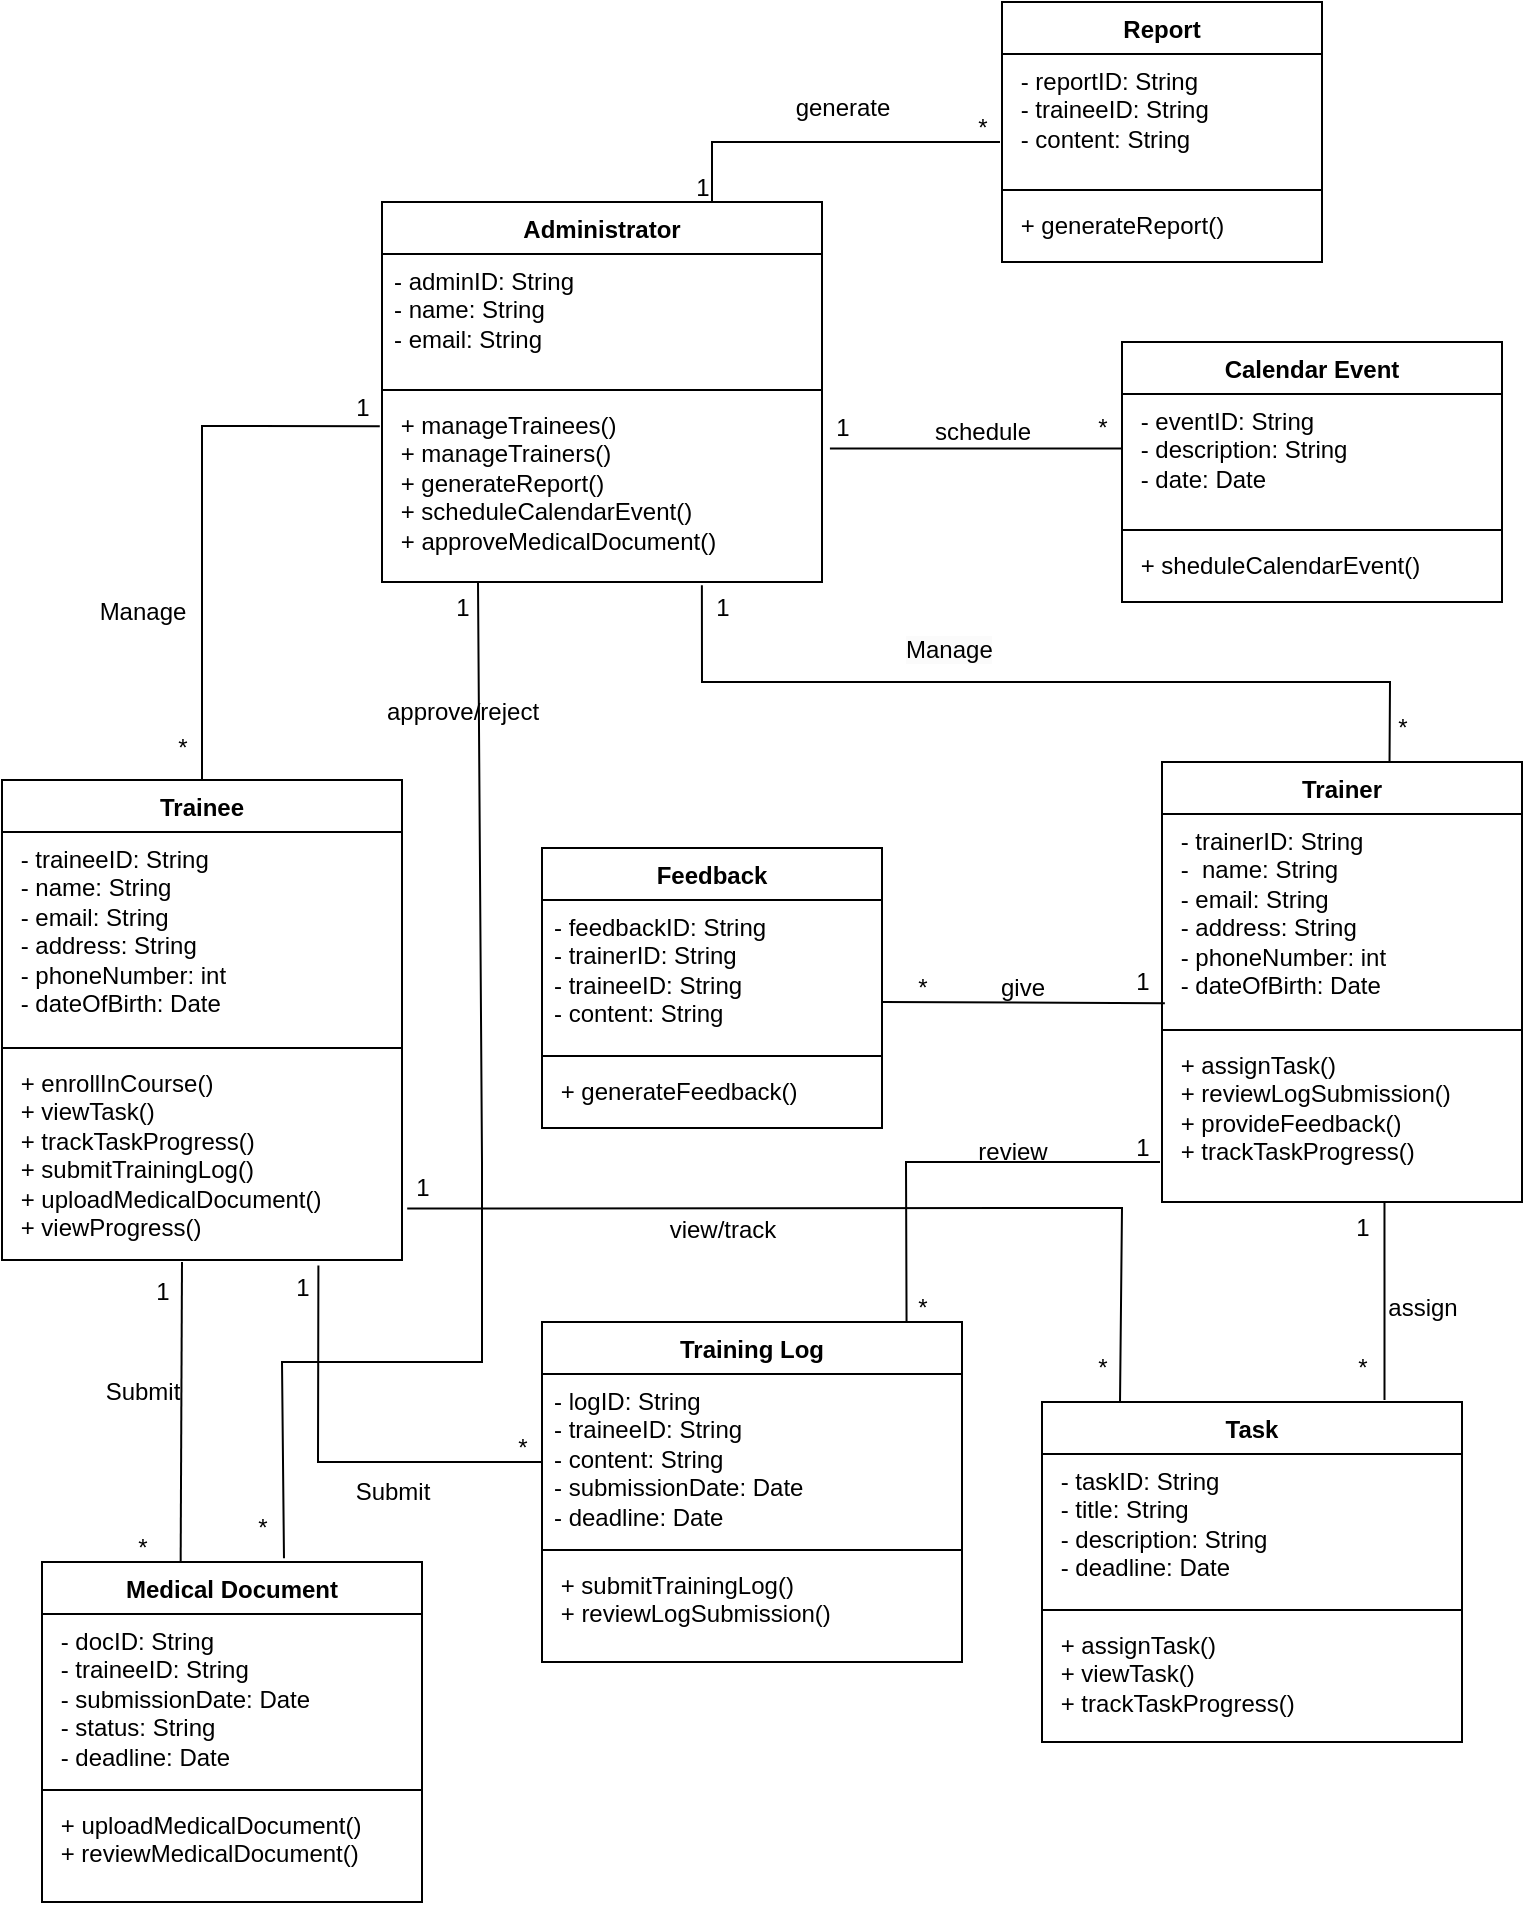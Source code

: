 <mxfile version="25.0.3">
  <diagram name="Page-1" id="b33g9e4ct7m0VpuvF4Kx">
    <mxGraphModel dx="1200" dy="508" grid="1" gridSize="10" guides="1" tooltips="1" connect="1" arrows="1" fold="1" page="1" pageScale="1" pageWidth="850" pageHeight="1100" math="0" shadow="0">
      <root>
        <mxCell id="0" />
        <mxCell id="1" parent="0" />
        <mxCell id="8Y4MFwl64yA6Q5XW1h5S-5" value="Trainer" style="swimlane;fontStyle=1;align=center;verticalAlign=top;childLayout=stackLayout;horizontal=1;startSize=26;horizontalStack=0;resizeParent=1;resizeParentMax=0;resizeLast=0;collapsible=1;marginBottom=0;whiteSpace=wrap;html=1;" vertex="1" parent="1">
          <mxGeometry x="610" y="430" width="180" height="220" as="geometry" />
        </mxCell>
        <mxCell id="8Y4MFwl64yA6Q5XW1h5S-6" value="&lt;div&gt;&amp;nbsp;- trainerID: String&lt;/div&gt;&lt;div&gt;&amp;nbsp;-&lt;span style=&quot;background-color: initial;&quot;&gt;&amp;nbsp; name: String&lt;/span&gt;&lt;/div&gt;&lt;div&gt;&amp;nbsp;- email: String&lt;/div&gt;&lt;div&gt;&amp;nbsp;- address: String&lt;/div&gt;&lt;div&gt;&amp;nbsp;- phoneNumber: int&lt;/div&gt;&lt;div&gt;&amp;nbsp;- dateOfBirth: Date&lt;/div&gt;" style="text;strokeColor=none;fillColor=none;align=left;verticalAlign=top;spacingLeft=4;spacingRight=4;overflow=hidden;rotatable=0;points=[[0,0.5],[1,0.5]];portConstraint=eastwest;whiteSpace=wrap;html=1;" vertex="1" parent="8Y4MFwl64yA6Q5XW1h5S-5">
          <mxGeometry y="26" width="180" height="104" as="geometry" />
        </mxCell>
        <mxCell id="8Y4MFwl64yA6Q5XW1h5S-7" value="" style="line;strokeWidth=1;fillColor=none;align=left;verticalAlign=middle;spacingTop=-1;spacingLeft=3;spacingRight=3;rotatable=0;labelPosition=right;points=[];portConstraint=eastwest;strokeColor=inherit;" vertex="1" parent="8Y4MFwl64yA6Q5XW1h5S-5">
          <mxGeometry y="130" width="180" height="8" as="geometry" />
        </mxCell>
        <mxCell id="8Y4MFwl64yA6Q5XW1h5S-8" value="&lt;div&gt;&amp;nbsp;+ assignTask()&lt;/div&gt;&lt;div&gt;&amp;nbsp;+ reviewLogSubmission()&lt;/div&gt;&lt;div&gt;&amp;nbsp;+ provideFeedback()&lt;/div&gt;&lt;div&gt;&amp;nbsp;+ trackTaskProgress()&lt;/div&gt;" style="text;strokeColor=none;fillColor=none;align=left;verticalAlign=top;spacingLeft=4;spacingRight=4;overflow=hidden;rotatable=0;points=[[0,0.5],[1,0.5]];portConstraint=eastwest;whiteSpace=wrap;html=1;" vertex="1" parent="8Y4MFwl64yA6Q5XW1h5S-5">
          <mxGeometry y="138" width="180" height="82" as="geometry" />
        </mxCell>
        <mxCell id="8Y4MFwl64yA6Q5XW1h5S-17" value="Trainee" style="swimlane;fontStyle=1;align=center;verticalAlign=top;childLayout=stackLayout;horizontal=1;startSize=26;horizontalStack=0;resizeParent=1;resizeParentMax=0;resizeLast=0;collapsible=1;marginBottom=0;whiteSpace=wrap;html=1;" vertex="1" parent="1">
          <mxGeometry x="30" y="439" width="200" height="240" as="geometry" />
        </mxCell>
        <mxCell id="8Y4MFwl64yA6Q5XW1h5S-18" value="&lt;div&gt;&amp;nbsp;- traineeID: String&lt;/div&gt;&lt;div&gt;&amp;nbsp;- name: String&lt;/div&gt;&lt;div&gt;&amp;nbsp;- email: String&lt;/div&gt;&lt;div&gt;&amp;nbsp;- address: String&lt;/div&gt;&lt;div&gt;&amp;nbsp;- phoneNumber: int&lt;/div&gt;&lt;div&gt;&amp;nbsp;- dateOfBirth: Date&lt;/div&gt;" style="text;strokeColor=none;fillColor=none;align=left;verticalAlign=top;spacingLeft=4;spacingRight=4;overflow=hidden;rotatable=0;points=[[0,0.5],[1,0.5]];portConstraint=eastwest;whiteSpace=wrap;html=1;" vertex="1" parent="8Y4MFwl64yA6Q5XW1h5S-17">
          <mxGeometry y="26" width="200" height="104" as="geometry" />
        </mxCell>
        <mxCell id="8Y4MFwl64yA6Q5XW1h5S-19" value="" style="line;strokeWidth=1;fillColor=none;align=left;verticalAlign=middle;spacingTop=-1;spacingLeft=3;spacingRight=3;rotatable=0;labelPosition=right;points=[];portConstraint=eastwest;strokeColor=inherit;" vertex="1" parent="8Y4MFwl64yA6Q5XW1h5S-17">
          <mxGeometry y="130" width="200" height="8" as="geometry" />
        </mxCell>
        <mxCell id="8Y4MFwl64yA6Q5XW1h5S-20" value="&lt;div&gt;&amp;nbsp;+ enrollInCourse()&lt;/div&gt;&lt;div&gt;&amp;nbsp;+ viewTask()&lt;/div&gt;&lt;div&gt;&amp;nbsp;&lt;span style=&quot;background-color: initial;&quot;&gt;+ trackTaskProgress()&lt;/span&gt;&lt;/div&gt;&lt;div&gt;&amp;nbsp;+ submitTrainingLog()&lt;/div&gt;&lt;div&gt;&amp;nbsp;+ uploadMedicalDocument()&lt;/div&gt;&lt;div&gt;&amp;nbsp;+ viewProgress()&lt;/div&gt;" style="text;strokeColor=none;fillColor=none;align=left;verticalAlign=top;spacingLeft=4;spacingRight=4;overflow=hidden;rotatable=0;points=[[0,0.5],[1,0.5]];portConstraint=eastwest;whiteSpace=wrap;html=1;" vertex="1" parent="8Y4MFwl64yA6Q5XW1h5S-17">
          <mxGeometry y="138" width="200" height="102" as="geometry" />
        </mxCell>
        <mxCell id="8Y4MFwl64yA6Q5XW1h5S-21" value="Administrator" style="swimlane;fontStyle=1;align=center;verticalAlign=top;childLayout=stackLayout;horizontal=1;startSize=26;horizontalStack=0;resizeParent=1;resizeParentMax=0;resizeLast=0;collapsible=1;marginBottom=0;whiteSpace=wrap;html=1;" vertex="1" parent="1">
          <mxGeometry x="220" y="150" width="220" height="190" as="geometry" />
        </mxCell>
        <mxCell id="8Y4MFwl64yA6Q5XW1h5S-22" value="&lt;div&gt;- adminID: String&lt;/div&gt;&lt;div&gt;- name: String&lt;/div&gt;&lt;div&gt;- email: String&lt;/div&gt;&lt;div&gt;&amp;nbsp; &amp;nbsp;&amp;nbsp;&lt;/div&gt;" style="text;strokeColor=none;fillColor=none;align=left;verticalAlign=top;spacingLeft=4;spacingRight=4;overflow=hidden;rotatable=0;points=[[0,0.5],[1,0.5]];portConstraint=eastwest;whiteSpace=wrap;html=1;" vertex="1" parent="8Y4MFwl64yA6Q5XW1h5S-21">
          <mxGeometry y="26" width="220" height="64" as="geometry" />
        </mxCell>
        <mxCell id="8Y4MFwl64yA6Q5XW1h5S-23" value="" style="line;strokeWidth=1;fillColor=none;align=left;verticalAlign=middle;spacingTop=-1;spacingLeft=3;spacingRight=3;rotatable=0;labelPosition=right;points=[];portConstraint=eastwest;strokeColor=inherit;" vertex="1" parent="8Y4MFwl64yA6Q5XW1h5S-21">
          <mxGeometry y="90" width="220" height="8" as="geometry" />
        </mxCell>
        <mxCell id="8Y4MFwl64yA6Q5XW1h5S-24" value="&lt;div&gt;&amp;nbsp;+ manageTrainees()&lt;/div&gt;&lt;div&gt;&amp;nbsp;+ manageTrainers()&lt;/div&gt;&lt;div&gt;&amp;nbsp;+ generateReport()&lt;/div&gt;&lt;div&gt;&amp;nbsp;+ scheduleCalendarEvent()&lt;/div&gt;&lt;div&gt;&amp;nbsp;+&amp;nbsp;&lt;span style=&quot;background-color: initial;&quot;&gt;approveMedicalDocument()&lt;/span&gt;&lt;/div&gt;" style="text;strokeColor=none;fillColor=none;align=left;verticalAlign=top;spacingLeft=4;spacingRight=4;overflow=hidden;rotatable=0;points=[[0,0.5],[1,0.5]];portConstraint=eastwest;whiteSpace=wrap;html=1;" vertex="1" parent="8Y4MFwl64yA6Q5XW1h5S-21">
          <mxGeometry y="98" width="220" height="92" as="geometry" />
        </mxCell>
        <mxCell id="8Y4MFwl64yA6Q5XW1h5S-55" value="" style="endArrow=none;html=1;rounded=0;exitX=0.473;exitY=-0.002;exitDx=0;exitDy=0;exitPerimeter=0;" edge="1" parent="1">
          <mxGeometry width="50" height="50" relative="1" as="geometry">
            <mxPoint x="119.33" y="829.744" as="sourcePoint" />
            <mxPoint x="120" y="680" as="targetPoint" />
            <Array as="points" />
          </mxGeometry>
        </mxCell>
        <mxCell id="8Y4MFwl64yA6Q5XW1h5S-56" value="Submit" style="text;html=1;align=center;verticalAlign=middle;resizable=0;points=[];autosize=1;strokeColor=none;fillColor=none;" vertex="1" parent="1">
          <mxGeometry x="70" y="730" width="60" height="30" as="geometry" />
        </mxCell>
        <mxCell id="8Y4MFwl64yA6Q5XW1h5S-57" value="" style="endArrow=none;html=1;rounded=0;exitX=0;exitY=0.394;exitDx=0;exitDy=0;exitPerimeter=0;entryX=0.791;entryY=1.027;entryDx=0;entryDy=0;entryPerimeter=0;" edge="1" parent="1" target="8Y4MFwl64yA6Q5XW1h5S-20">
          <mxGeometry width="50" height="50" relative="1" as="geometry">
            <mxPoint x="300" y="779.976" as="sourcePoint" />
            <mxPoint x="230" y="590" as="targetPoint" />
            <Array as="points">
              <mxPoint x="188" y="780" />
            </Array>
          </mxGeometry>
        </mxCell>
        <mxCell id="8Y4MFwl64yA6Q5XW1h5S-58" value="Submit" style="text;html=1;align=center;verticalAlign=middle;resizable=0;points=[];autosize=1;strokeColor=none;fillColor=none;" vertex="1" parent="1">
          <mxGeometry x="195" y="780" width="60" height="30" as="geometry" />
        </mxCell>
        <mxCell id="8Y4MFwl64yA6Q5XW1h5S-59" value="" style="endArrow=none;html=1;rounded=0;entryX=-0.005;entryY=0.154;entryDx=0;entryDy=0;entryPerimeter=0;exitX=0.5;exitY=0;exitDx=0;exitDy=0;" edge="1" parent="1" source="8Y4MFwl64yA6Q5XW1h5S-17" target="8Y4MFwl64yA6Q5XW1h5S-24">
          <mxGeometry width="50" height="50" relative="1" as="geometry">
            <mxPoint x="690" y="410" as="sourcePoint" />
            <mxPoint x="740" y="360" as="targetPoint" />
            <Array as="points">
              <mxPoint x="130" y="262" />
            </Array>
          </mxGeometry>
        </mxCell>
        <mxCell id="8Y4MFwl64yA6Q5XW1h5S-60" value="Manage" style="text;html=1;align=center;verticalAlign=middle;resizable=0;points=[];autosize=1;strokeColor=none;fillColor=none;" vertex="1" parent="1">
          <mxGeometry x="65" y="340" width="70" height="30" as="geometry" />
        </mxCell>
        <mxCell id="8Y4MFwl64yA6Q5XW1h5S-61" value="" style="endArrow=none;html=1;rounded=0;entryX=0.727;entryY=1.018;entryDx=0;entryDy=0;entryPerimeter=0;exitX=0.632;exitY=0.002;exitDx=0;exitDy=0;exitPerimeter=0;" edge="1" parent="1" source="8Y4MFwl64yA6Q5XW1h5S-5" target="8Y4MFwl64yA6Q5XW1h5S-24">
          <mxGeometry width="50" height="50" relative="1" as="geometry">
            <mxPoint x="690" y="440" as="sourcePoint" />
            <mxPoint x="740" y="390" as="targetPoint" />
            <Array as="points">
              <mxPoint x="724" y="390" />
              <mxPoint x="380" y="390" />
            </Array>
          </mxGeometry>
        </mxCell>
        <mxCell id="8Y4MFwl64yA6Q5XW1h5S-62" value="&lt;span style=&quot;color: rgb(0, 0, 0); font-family: Helvetica; font-size: 12px; font-style: normal; font-variant-ligatures: normal; font-variant-caps: normal; font-weight: 400; letter-spacing: normal; orphans: 2; text-align: center; text-indent: 0px; text-transform: none; widows: 2; word-spacing: 0px; -webkit-text-stroke-width: 0px; white-space: nowrap; background-color: rgb(251, 251, 251); text-decoration-thickness: initial; text-decoration-style: initial; text-decoration-color: initial; display: inline !important; float: none;&quot;&gt;Manage&lt;/span&gt;" style="text;whiteSpace=wrap;html=1;" vertex="1" parent="1">
          <mxGeometry x="480" y="360" width="80" height="40" as="geometry" />
        </mxCell>
        <mxCell id="8Y4MFwl64yA6Q5XW1h5S-64" value="" style="endArrow=none;html=1;rounded=0;entryX=0.981;entryY=0.702;entryDx=0;entryDy=0;entryPerimeter=0;exitX=-0.01;exitY=0.919;exitDx=0;exitDy=0;exitPerimeter=0;" edge="1" parent="1">
          <mxGeometry width="50" height="50" relative="1" as="geometry">
            <mxPoint x="611.43" y="550.626" as="sourcePoint" />
            <mxPoint x="470" y="549.998" as="targetPoint" />
          </mxGeometry>
        </mxCell>
        <mxCell id="8Y4MFwl64yA6Q5XW1h5S-65" value="" style="endArrow=none;html=1;rounded=0;entryX=1.013;entryY=0.748;entryDx=0;entryDy=0;entryPerimeter=0;exitX=0.136;exitY=0.001;exitDx=0;exitDy=0;exitPerimeter=0;" edge="1" parent="1" target="8Y4MFwl64yA6Q5XW1h5S-20">
          <mxGeometry width="50" height="50" relative="1" as="geometry">
            <mxPoint x="589" y="750.25" as="sourcePoint" />
            <mxPoint x="650" y="720" as="targetPoint" />
            <Array as="points">
              <mxPoint x="590" y="653" />
            </Array>
          </mxGeometry>
        </mxCell>
        <mxCell id="8Y4MFwl64yA6Q5XW1h5S-66" value="" style="endArrow=none;html=1;rounded=0;entryX=0.618;entryY=1.001;entryDx=0;entryDy=0;entryPerimeter=0;exitX=0.665;exitY=-0.004;exitDx=0;exitDy=0;exitPerimeter=0;" edge="1" parent="1" target="8Y4MFwl64yA6Q5XW1h5S-8">
          <mxGeometry width="50" height="50" relative="1" as="geometry">
            <mxPoint x="721.25" y="749" as="sourcePoint" />
            <mxPoint x="650" y="720" as="targetPoint" />
          </mxGeometry>
        </mxCell>
        <mxCell id="8Y4MFwl64yA6Q5XW1h5S-67" value="" style="endArrow=none;html=1;rounded=0;entryX=0.75;entryY=0;entryDx=0;entryDy=0;" edge="1" parent="1" target="8Y4MFwl64yA6Q5XW1h5S-21">
          <mxGeometry width="50" height="50" relative="1" as="geometry">
            <mxPoint x="529" y="120" as="sourcePoint" />
            <mxPoint x="510" y="350" as="targetPoint" />
            <Array as="points">
              <mxPoint x="385" y="120" />
            </Array>
          </mxGeometry>
        </mxCell>
        <mxCell id="8Y4MFwl64yA6Q5XW1h5S-69" value="" style="endArrow=none;html=1;rounded=0;entryX=1.018;entryY=0.274;entryDx=0;entryDy=0;entryPerimeter=0;exitX=0;exitY=0.425;exitDx=0;exitDy=0;exitPerimeter=0;" edge="1" parent="1" source="8Y4MFwl64yA6Q5XW1h5S-81" target="8Y4MFwl64yA6Q5XW1h5S-24">
          <mxGeometry width="50" height="50" relative="1" as="geometry">
            <mxPoint x="594.16" y="273.664" as="sourcePoint" />
            <mxPoint x="530" y="240" as="targetPoint" />
          </mxGeometry>
        </mxCell>
        <mxCell id="8Y4MFwl64yA6Q5XW1h5S-70" value="generate" style="text;html=1;align=center;verticalAlign=middle;resizable=0;points=[];autosize=1;strokeColor=none;fillColor=none;" vertex="1" parent="1">
          <mxGeometry x="415" y="88" width="70" height="30" as="geometry" />
        </mxCell>
        <mxCell id="8Y4MFwl64yA6Q5XW1h5S-71" value="schedule" style="text;html=1;align=center;verticalAlign=middle;resizable=0;points=[];autosize=1;strokeColor=none;fillColor=none;" vertex="1" parent="1">
          <mxGeometry x="485" y="250" width="70" height="30" as="geometry" />
        </mxCell>
        <mxCell id="8Y4MFwl64yA6Q5XW1h5S-73" value="give" style="text;html=1;align=center;verticalAlign=middle;resizable=0;points=[];autosize=1;strokeColor=none;fillColor=none;" vertex="1" parent="1">
          <mxGeometry x="515" y="528" width="50" height="30" as="geometry" />
        </mxCell>
        <mxCell id="8Y4MFwl64yA6Q5XW1h5S-74" value="view/track" style="text;html=1;align=center;verticalAlign=middle;resizable=0;points=[];autosize=1;strokeColor=none;fillColor=none;" vertex="1" parent="1">
          <mxGeometry x="350" y="649" width="80" height="30" as="geometry" />
        </mxCell>
        <mxCell id="8Y4MFwl64yA6Q5XW1h5S-75" value="assign" style="text;html=1;align=center;verticalAlign=middle;resizable=0;points=[];autosize=1;strokeColor=none;fillColor=none;" vertex="1" parent="1">
          <mxGeometry x="710" y="688" width="60" height="30" as="geometry" />
        </mxCell>
        <mxCell id="8Y4MFwl64yA6Q5XW1h5S-76" value="Report" style="swimlane;fontStyle=1;align=center;verticalAlign=top;childLayout=stackLayout;horizontal=1;startSize=26;horizontalStack=0;resizeParent=1;resizeParentMax=0;resizeLast=0;collapsible=1;marginBottom=0;whiteSpace=wrap;html=1;" vertex="1" parent="1">
          <mxGeometry x="530" y="50" width="160" height="130" as="geometry" />
        </mxCell>
        <mxCell id="8Y4MFwl64yA6Q5XW1h5S-77" value="&lt;div&gt;&amp;nbsp;- reportID: String&lt;/div&gt;&lt;div&gt;&amp;nbsp;- traineeID: String&lt;/div&gt;&lt;div&gt;&amp;nbsp;- content: String&lt;/div&gt;" style="text;strokeColor=none;fillColor=none;align=left;verticalAlign=top;spacingLeft=4;spacingRight=4;overflow=hidden;rotatable=0;points=[[0,0.5],[1,0.5]];portConstraint=eastwest;whiteSpace=wrap;html=1;" vertex="1" parent="8Y4MFwl64yA6Q5XW1h5S-76">
          <mxGeometry y="26" width="160" height="64" as="geometry" />
        </mxCell>
        <mxCell id="8Y4MFwl64yA6Q5XW1h5S-78" value="" style="line;strokeWidth=1;fillColor=none;align=left;verticalAlign=middle;spacingTop=-1;spacingLeft=3;spacingRight=3;rotatable=0;labelPosition=right;points=[];portConstraint=eastwest;strokeColor=inherit;" vertex="1" parent="8Y4MFwl64yA6Q5XW1h5S-76">
          <mxGeometry y="90" width="160" height="8" as="geometry" />
        </mxCell>
        <mxCell id="8Y4MFwl64yA6Q5XW1h5S-79" value="&lt;div&gt;&amp;nbsp;&lt;span style=&quot;background-color: initial;&quot;&gt;+ generateReport()&lt;/span&gt;&lt;/div&gt;" style="text;strokeColor=none;fillColor=none;align=left;verticalAlign=top;spacingLeft=4;spacingRight=4;overflow=hidden;rotatable=0;points=[[0,0.5],[1,0.5]];portConstraint=eastwest;whiteSpace=wrap;html=1;" vertex="1" parent="8Y4MFwl64yA6Q5XW1h5S-76">
          <mxGeometry y="98" width="160" height="32" as="geometry" />
        </mxCell>
        <mxCell id="8Y4MFwl64yA6Q5XW1h5S-80" value="Calendar Event" style="swimlane;fontStyle=1;align=center;verticalAlign=top;childLayout=stackLayout;horizontal=1;startSize=26;horizontalStack=0;resizeParent=1;resizeParentMax=0;resizeLast=0;collapsible=1;marginBottom=0;whiteSpace=wrap;html=1;" vertex="1" parent="1">
          <mxGeometry x="590" y="220" width="190" height="130" as="geometry" />
        </mxCell>
        <mxCell id="8Y4MFwl64yA6Q5XW1h5S-81" value="&lt;div&gt;&amp;nbsp;- eventID: String&lt;/div&gt;&lt;div&gt;&amp;nbsp;- description: String&lt;/div&gt;&lt;div&gt;&amp;nbsp;- date: Date&lt;/div&gt;&lt;div&gt;&lt;br&gt;&lt;/div&gt;" style="text;strokeColor=none;fillColor=none;align=left;verticalAlign=top;spacingLeft=4;spacingRight=4;overflow=hidden;rotatable=0;points=[[0,0.5],[1,0.5]];portConstraint=eastwest;whiteSpace=wrap;html=1;" vertex="1" parent="8Y4MFwl64yA6Q5XW1h5S-80">
          <mxGeometry y="26" width="190" height="64" as="geometry" />
        </mxCell>
        <mxCell id="8Y4MFwl64yA6Q5XW1h5S-82" value="" style="line;strokeWidth=1;fillColor=none;align=left;verticalAlign=middle;spacingTop=-1;spacingLeft=3;spacingRight=3;rotatable=0;labelPosition=right;points=[];portConstraint=eastwest;strokeColor=inherit;" vertex="1" parent="8Y4MFwl64yA6Q5XW1h5S-80">
          <mxGeometry y="90" width="190" height="8" as="geometry" />
        </mxCell>
        <mxCell id="8Y4MFwl64yA6Q5XW1h5S-83" value="&lt;div&gt;&amp;nbsp;&lt;span style=&quot;background-color: initial;&quot;&gt;+ sheduleCalendarEvent()&lt;/span&gt;&lt;/div&gt;" style="text;strokeColor=none;fillColor=none;align=left;verticalAlign=top;spacingLeft=4;spacingRight=4;overflow=hidden;rotatable=0;points=[[0,0.5],[1,0.5]];portConstraint=eastwest;whiteSpace=wrap;html=1;" vertex="1" parent="8Y4MFwl64yA6Q5XW1h5S-80">
          <mxGeometry y="98" width="190" height="32" as="geometry" />
        </mxCell>
        <mxCell id="8Y4MFwl64yA6Q5XW1h5S-84" value="Feedback" style="swimlane;fontStyle=1;align=center;verticalAlign=top;childLayout=stackLayout;horizontal=1;startSize=26;horizontalStack=0;resizeParent=1;resizeParentMax=0;resizeLast=0;collapsible=1;marginBottom=0;whiteSpace=wrap;html=1;" vertex="1" parent="1">
          <mxGeometry x="300" y="473" width="170" height="140" as="geometry" />
        </mxCell>
        <mxCell id="8Y4MFwl64yA6Q5XW1h5S-85" value="- feedbackID: String&lt;br&gt;- trainerID: String&lt;br&gt;- traineeID: String&lt;br&gt;- content: String" style="text;strokeColor=none;fillColor=none;align=left;verticalAlign=top;spacingLeft=4;spacingRight=4;overflow=hidden;rotatable=0;points=[[0,0.5],[1,0.5]];portConstraint=eastwest;whiteSpace=wrap;html=1;" vertex="1" parent="8Y4MFwl64yA6Q5XW1h5S-84">
          <mxGeometry y="26" width="170" height="74" as="geometry" />
        </mxCell>
        <mxCell id="8Y4MFwl64yA6Q5XW1h5S-86" value="" style="line;strokeWidth=1;fillColor=none;align=left;verticalAlign=middle;spacingTop=-1;spacingLeft=3;spacingRight=3;rotatable=0;labelPosition=right;points=[];portConstraint=eastwest;strokeColor=inherit;" vertex="1" parent="8Y4MFwl64yA6Q5XW1h5S-84">
          <mxGeometry y="100" width="170" height="8" as="geometry" />
        </mxCell>
        <mxCell id="8Y4MFwl64yA6Q5XW1h5S-87" value="&lt;div&gt;&amp;nbsp;&lt;span style=&quot;background-color: initial;&quot;&gt;+ generateFeedback()&lt;/span&gt;&lt;/div&gt;" style="text;strokeColor=none;fillColor=none;align=left;verticalAlign=top;spacingLeft=4;spacingRight=4;overflow=hidden;rotatable=0;points=[[0,0.5],[1,0.5]];portConstraint=eastwest;whiteSpace=wrap;html=1;" vertex="1" parent="8Y4MFwl64yA6Q5XW1h5S-84">
          <mxGeometry y="108" width="170" height="32" as="geometry" />
        </mxCell>
        <mxCell id="8Y4MFwl64yA6Q5XW1h5S-88" value="Medical Document" style="swimlane;fontStyle=1;align=center;verticalAlign=top;childLayout=stackLayout;horizontal=1;startSize=26;horizontalStack=0;resizeParent=1;resizeParentMax=0;resizeLast=0;collapsible=1;marginBottom=0;whiteSpace=wrap;html=1;" vertex="1" parent="1">
          <mxGeometry x="50" y="830" width="190" height="170" as="geometry" />
        </mxCell>
        <mxCell id="8Y4MFwl64yA6Q5XW1h5S-89" value="&lt;div&gt;&lt;div&gt;&amp;nbsp;- docID: String&lt;/div&gt;&lt;div&gt;&amp;nbsp;- traineeID: String&lt;/div&gt;&lt;div&gt;&amp;nbsp;- submissionDate: Date&lt;/div&gt;&lt;div&gt;&amp;nbsp;- status: String&lt;/div&gt;&lt;div&gt;&amp;nbsp;- deadline: Date&lt;/div&gt;&lt;/div&gt;" style="text;strokeColor=none;fillColor=none;align=left;verticalAlign=top;spacingLeft=4;spacingRight=4;overflow=hidden;rotatable=0;points=[[0,0.5],[1,0.5]];portConstraint=eastwest;whiteSpace=wrap;html=1;" vertex="1" parent="8Y4MFwl64yA6Q5XW1h5S-88">
          <mxGeometry y="26" width="190" height="84" as="geometry" />
        </mxCell>
        <mxCell id="8Y4MFwl64yA6Q5XW1h5S-90" value="" style="line;strokeWidth=1;fillColor=none;align=left;verticalAlign=middle;spacingTop=-1;spacingLeft=3;spacingRight=3;rotatable=0;labelPosition=right;points=[];portConstraint=eastwest;strokeColor=inherit;" vertex="1" parent="8Y4MFwl64yA6Q5XW1h5S-88">
          <mxGeometry y="110" width="190" height="8" as="geometry" />
        </mxCell>
        <mxCell id="8Y4MFwl64yA6Q5XW1h5S-91" value="&lt;div&gt;&amp;nbsp;&lt;span style=&quot;background-color: initial;&quot;&gt;+&amp;nbsp;&lt;/span&gt;uploadMedicalDocument(&lt;span style=&quot;background-color: initial;&quot;&gt;)&lt;/span&gt;&lt;/div&gt;&lt;div&gt;&lt;span style=&quot;background-color: initial;&quot;&gt;&amp;nbsp;+ reviewMedicalDocument()&lt;/span&gt;&lt;/div&gt;" style="text;strokeColor=none;fillColor=none;align=left;verticalAlign=top;spacingLeft=4;spacingRight=4;overflow=hidden;rotatable=0;points=[[0,0.5],[1,0.5]];portConstraint=eastwest;whiteSpace=wrap;html=1;" vertex="1" parent="8Y4MFwl64yA6Q5XW1h5S-88">
          <mxGeometry y="118" width="190" height="52" as="geometry" />
        </mxCell>
        <mxCell id="8Y4MFwl64yA6Q5XW1h5S-92" value="" style="endArrow=none;html=1;rounded=0;exitX=0.719;exitY=-0.015;exitDx=0;exitDy=0;exitPerimeter=0;" edge="1" parent="1">
          <mxGeometry width="50" height="50" relative="1" as="geometry">
            <mxPoint x="170.99" y="828.08" as="sourcePoint" />
            <mxPoint x="268" y="340" as="targetPoint" />
            <Array as="points">
              <mxPoint x="170" y="730" />
              <mxPoint x="270" y="730" />
              <mxPoint x="270" y="630" />
            </Array>
          </mxGeometry>
        </mxCell>
        <mxCell id="8Y4MFwl64yA6Q5XW1h5S-94" value="approve/reject" style="text;html=1;align=center;verticalAlign=middle;resizable=0;points=[];autosize=1;strokeColor=none;fillColor=none;" vertex="1" parent="1">
          <mxGeometry x="210" y="390" width="100" height="30" as="geometry" />
        </mxCell>
        <mxCell id="8Y4MFwl64yA6Q5XW1h5S-95" value="" style="endArrow=none;html=1;rounded=0;exitX=0.868;exitY=-0.011;exitDx=0;exitDy=0;exitPerimeter=0;" edge="1" parent="1">
          <mxGeometry width="50" height="50" relative="1" as="geometry">
            <mxPoint x="482.28" y="711.482" as="sourcePoint" />
            <mxPoint x="609" y="630" as="targetPoint" />
            <Array as="points">
              <mxPoint x="482" y="630" />
            </Array>
          </mxGeometry>
        </mxCell>
        <mxCell id="8Y4MFwl64yA6Q5XW1h5S-96" value="review" style="text;html=1;align=center;verticalAlign=middle;resizable=0;points=[];autosize=1;strokeColor=none;fillColor=none;" vertex="1" parent="1">
          <mxGeometry x="505" y="610" width="60" height="30" as="geometry" />
        </mxCell>
        <mxCell id="8Y4MFwl64yA6Q5XW1h5S-97" value="Training Log" style="swimlane;fontStyle=1;align=center;verticalAlign=top;childLayout=stackLayout;horizontal=1;startSize=26;horizontalStack=0;resizeParent=1;resizeParentMax=0;resizeLast=0;collapsible=1;marginBottom=0;whiteSpace=wrap;html=1;" vertex="1" parent="1">
          <mxGeometry x="300" y="710" width="210" height="170" as="geometry" />
        </mxCell>
        <mxCell id="8Y4MFwl64yA6Q5XW1h5S-98" value="&lt;div&gt;- logID: String&lt;/div&gt;&lt;div&gt;- traineeID: String&lt;/div&gt;&lt;div&gt;- content: String&lt;/div&gt;&lt;div&gt;- submissionDate: Date&lt;/div&gt;&lt;div&gt;- deadline: Date&lt;/div&gt;" style="text;strokeColor=none;fillColor=none;align=left;verticalAlign=top;spacingLeft=4;spacingRight=4;overflow=hidden;rotatable=0;points=[[0,0.5],[1,0.5]];portConstraint=eastwest;whiteSpace=wrap;html=1;" vertex="1" parent="8Y4MFwl64yA6Q5XW1h5S-97">
          <mxGeometry y="26" width="210" height="84" as="geometry" />
        </mxCell>
        <mxCell id="8Y4MFwl64yA6Q5XW1h5S-99" value="" style="line;strokeWidth=1;fillColor=none;align=left;verticalAlign=middle;spacingTop=-1;spacingLeft=3;spacingRight=3;rotatable=0;labelPosition=right;points=[];portConstraint=eastwest;strokeColor=inherit;" vertex="1" parent="8Y4MFwl64yA6Q5XW1h5S-97">
          <mxGeometry y="110" width="210" height="8" as="geometry" />
        </mxCell>
        <mxCell id="8Y4MFwl64yA6Q5XW1h5S-100" value="&lt;div&gt;&amp;nbsp;+ submitTrainingLog()&lt;/div&gt;&lt;div&gt;&lt;span style=&quot;background-color: initial;&quot;&gt;&amp;nbsp;+&amp;nbsp;&lt;/span&gt;reviewLogSubmission&lt;span style=&quot;background-color: initial;&quot;&gt;()&lt;/span&gt;&lt;/div&gt;" style="text;strokeColor=none;fillColor=none;align=left;verticalAlign=top;spacingLeft=4;spacingRight=4;overflow=hidden;rotatable=0;points=[[0,0.5],[1,0.5]];portConstraint=eastwest;whiteSpace=wrap;html=1;" vertex="1" parent="8Y4MFwl64yA6Q5XW1h5S-97">
          <mxGeometry y="118" width="210" height="52" as="geometry" />
        </mxCell>
        <mxCell id="8Y4MFwl64yA6Q5XW1h5S-101" value="Task" style="swimlane;fontStyle=1;align=center;verticalAlign=top;childLayout=stackLayout;horizontal=1;startSize=26;horizontalStack=0;resizeParent=1;resizeParentMax=0;resizeLast=0;collapsible=1;marginBottom=0;whiteSpace=wrap;html=1;" vertex="1" parent="1">
          <mxGeometry x="550" y="750" width="210" height="170" as="geometry" />
        </mxCell>
        <mxCell id="8Y4MFwl64yA6Q5XW1h5S-102" value="&lt;div&gt;&amp;nbsp;- taskID: String&lt;/div&gt;&lt;div&gt;&amp;nbsp;- title: String&lt;/div&gt;&lt;div&gt;&amp;nbsp;- description: String&lt;/div&gt;&lt;div&gt;&amp;nbsp;- deadline: Date&lt;/div&gt;" style="text;strokeColor=none;fillColor=none;align=left;verticalAlign=top;spacingLeft=4;spacingRight=4;overflow=hidden;rotatable=0;points=[[0,0.5],[1,0.5]];portConstraint=eastwest;whiteSpace=wrap;html=1;" vertex="1" parent="8Y4MFwl64yA6Q5XW1h5S-101">
          <mxGeometry y="26" width="210" height="74" as="geometry" />
        </mxCell>
        <mxCell id="8Y4MFwl64yA6Q5XW1h5S-103" value="" style="line;strokeWidth=1;fillColor=none;align=left;verticalAlign=middle;spacingTop=-1;spacingLeft=3;spacingRight=3;rotatable=0;labelPosition=right;points=[];portConstraint=eastwest;strokeColor=inherit;" vertex="1" parent="8Y4MFwl64yA6Q5XW1h5S-101">
          <mxGeometry y="100" width="210" height="8" as="geometry" />
        </mxCell>
        <mxCell id="8Y4MFwl64yA6Q5XW1h5S-104" value="&lt;div&gt;&lt;span style=&quot;background-color: initial;&quot;&gt;&amp;nbsp;+ assignTask()&lt;/span&gt;&lt;/div&gt;&lt;div&gt;&lt;span style=&quot;background-color: initial;&quot;&gt;&amp;nbsp;+ viewTask()&lt;/span&gt;&lt;/div&gt;&lt;div&gt;&amp;nbsp;&lt;span style=&quot;background-color: initial;&quot;&gt;+ trackTaskProgress()&lt;/span&gt;&lt;/div&gt;&lt;div&gt;&amp;nbsp;&lt;/div&gt;" style="text;strokeColor=none;fillColor=none;align=left;verticalAlign=top;spacingLeft=4;spacingRight=4;overflow=hidden;rotatable=0;points=[[0,0.5],[1,0.5]];portConstraint=eastwest;whiteSpace=wrap;html=1;" vertex="1" parent="8Y4MFwl64yA6Q5XW1h5S-101">
          <mxGeometry y="108" width="210" height="62" as="geometry" />
        </mxCell>
        <mxCell id="8Y4MFwl64yA6Q5XW1h5S-105" value="*" style="text;html=1;align=center;verticalAlign=middle;resizable=0;points=[];autosize=1;strokeColor=none;fillColor=none;" vertex="1" parent="1">
          <mxGeometry x="505" y="98" width="30" height="30" as="geometry" />
        </mxCell>
        <mxCell id="8Y4MFwl64yA6Q5XW1h5S-106" value="1" style="text;html=1;align=center;verticalAlign=middle;resizable=0;points=[];autosize=1;strokeColor=none;fillColor=none;" vertex="1" parent="1">
          <mxGeometry x="365" y="128" width="30" height="30" as="geometry" />
        </mxCell>
        <mxCell id="8Y4MFwl64yA6Q5XW1h5S-107" value="1" style="text;html=1;align=center;verticalAlign=middle;resizable=0;points=[];autosize=1;strokeColor=none;fillColor=none;" vertex="1" parent="1">
          <mxGeometry x="195" y="238" width="30" height="30" as="geometry" />
        </mxCell>
        <mxCell id="8Y4MFwl64yA6Q5XW1h5S-108" value="*" style="text;html=1;align=center;verticalAlign=middle;resizable=0;points=[];autosize=1;strokeColor=none;fillColor=none;" vertex="1" parent="1">
          <mxGeometry x="105" y="408" width="30" height="30" as="geometry" />
        </mxCell>
        <mxCell id="8Y4MFwl64yA6Q5XW1h5S-109" value="1" style="text;html=1;align=center;verticalAlign=middle;resizable=0;points=[];autosize=1;strokeColor=none;fillColor=none;" vertex="1" parent="1">
          <mxGeometry x="375" y="338" width="30" height="30" as="geometry" />
        </mxCell>
        <mxCell id="8Y4MFwl64yA6Q5XW1h5S-110" value="*" style="text;html=1;align=center;verticalAlign=middle;resizable=0;points=[];autosize=1;strokeColor=none;fillColor=none;" vertex="1" parent="1">
          <mxGeometry x="715" y="398" width="30" height="30" as="geometry" />
        </mxCell>
        <mxCell id="8Y4MFwl64yA6Q5XW1h5S-111" value="1" style="text;html=1;align=center;verticalAlign=middle;resizable=0;points=[];autosize=1;strokeColor=none;fillColor=none;" vertex="1" parent="1">
          <mxGeometry x="245" y="338" width="30" height="30" as="geometry" />
        </mxCell>
        <mxCell id="8Y4MFwl64yA6Q5XW1h5S-112" value="*" style="text;html=1;align=center;verticalAlign=middle;resizable=0;points=[];autosize=1;strokeColor=none;fillColor=none;" vertex="1" parent="1">
          <mxGeometry x="145" y="798" width="30" height="30" as="geometry" />
        </mxCell>
        <mxCell id="8Y4MFwl64yA6Q5XW1h5S-113" value="*" style="text;html=1;align=center;verticalAlign=middle;resizable=0;points=[];autosize=1;strokeColor=none;fillColor=none;" vertex="1" parent="1">
          <mxGeometry x="85" y="808" width="30" height="30" as="geometry" />
        </mxCell>
        <mxCell id="8Y4MFwl64yA6Q5XW1h5S-115" value="1" style="text;html=1;align=center;verticalAlign=middle;resizable=0;points=[];autosize=1;strokeColor=none;fillColor=none;" vertex="1" parent="1">
          <mxGeometry x="95" y="680" width="30" height="30" as="geometry" />
        </mxCell>
        <mxCell id="8Y4MFwl64yA6Q5XW1h5S-116" value="*" style="text;html=1;align=center;verticalAlign=middle;resizable=0;points=[];autosize=1;strokeColor=none;fillColor=none;" vertex="1" parent="1">
          <mxGeometry x="565" y="248" width="30" height="30" as="geometry" />
        </mxCell>
        <mxCell id="8Y4MFwl64yA6Q5XW1h5S-117" value="1" style="text;html=1;align=center;verticalAlign=middle;resizable=0;points=[];autosize=1;strokeColor=none;fillColor=none;" vertex="1" parent="1">
          <mxGeometry x="435" y="248" width="30" height="30" as="geometry" />
        </mxCell>
        <mxCell id="8Y4MFwl64yA6Q5XW1h5S-118" value="*" style="text;html=1;align=center;verticalAlign=middle;resizable=0;points=[];autosize=1;strokeColor=none;fillColor=none;" vertex="1" parent="1">
          <mxGeometry x="275" y="758" width="30" height="30" as="geometry" />
        </mxCell>
        <mxCell id="8Y4MFwl64yA6Q5XW1h5S-119" value="1" style="text;html=1;align=center;verticalAlign=middle;resizable=0;points=[];autosize=1;strokeColor=none;fillColor=none;" vertex="1" parent="1">
          <mxGeometry x="165" y="678" width="30" height="30" as="geometry" />
        </mxCell>
        <mxCell id="8Y4MFwl64yA6Q5XW1h5S-120" value="*" style="text;html=1;align=center;verticalAlign=middle;resizable=0;points=[];autosize=1;strokeColor=none;fillColor=none;" vertex="1" parent="1">
          <mxGeometry x="565" y="718" width="30" height="30" as="geometry" />
        </mxCell>
        <mxCell id="8Y4MFwl64yA6Q5XW1h5S-121" value="1" style="text;html=1;align=center;verticalAlign=middle;resizable=0;points=[];autosize=1;strokeColor=none;fillColor=none;" vertex="1" parent="1">
          <mxGeometry x="225" y="628" width="30" height="30" as="geometry" />
        </mxCell>
        <mxCell id="8Y4MFwl64yA6Q5XW1h5S-122" value="1" style="text;html=1;align=center;verticalAlign=middle;resizable=0;points=[];autosize=1;strokeColor=none;fillColor=none;" vertex="1" parent="1">
          <mxGeometry x="585" y="608" width="30" height="30" as="geometry" />
        </mxCell>
        <mxCell id="8Y4MFwl64yA6Q5XW1h5S-123" value="*" style="text;html=1;align=center;verticalAlign=middle;resizable=0;points=[];autosize=1;strokeColor=none;fillColor=none;" vertex="1" parent="1">
          <mxGeometry x="475" y="688" width="30" height="30" as="geometry" />
        </mxCell>
        <mxCell id="8Y4MFwl64yA6Q5XW1h5S-124" value="*" style="text;html=1;align=center;verticalAlign=middle;resizable=0;points=[];autosize=1;strokeColor=none;fillColor=none;" vertex="1" parent="1">
          <mxGeometry x="695" y="718" width="30" height="30" as="geometry" />
        </mxCell>
        <mxCell id="8Y4MFwl64yA6Q5XW1h5S-125" value="1" style="text;html=1;align=center;verticalAlign=middle;resizable=0;points=[];autosize=1;strokeColor=none;fillColor=none;" vertex="1" parent="1">
          <mxGeometry x="695" y="648" width="30" height="30" as="geometry" />
        </mxCell>
        <mxCell id="8Y4MFwl64yA6Q5XW1h5S-127" value="*" style="text;html=1;align=center;verticalAlign=middle;resizable=0;points=[];autosize=1;strokeColor=none;fillColor=none;" vertex="1" parent="1">
          <mxGeometry x="475" y="528" width="30" height="30" as="geometry" />
        </mxCell>
        <mxCell id="8Y4MFwl64yA6Q5XW1h5S-128" value="1" style="text;html=1;align=center;verticalAlign=middle;resizable=0;points=[];autosize=1;strokeColor=none;fillColor=none;" vertex="1" parent="1">
          <mxGeometry x="585" y="525" width="30" height="30" as="geometry" />
        </mxCell>
      </root>
    </mxGraphModel>
  </diagram>
</mxfile>

